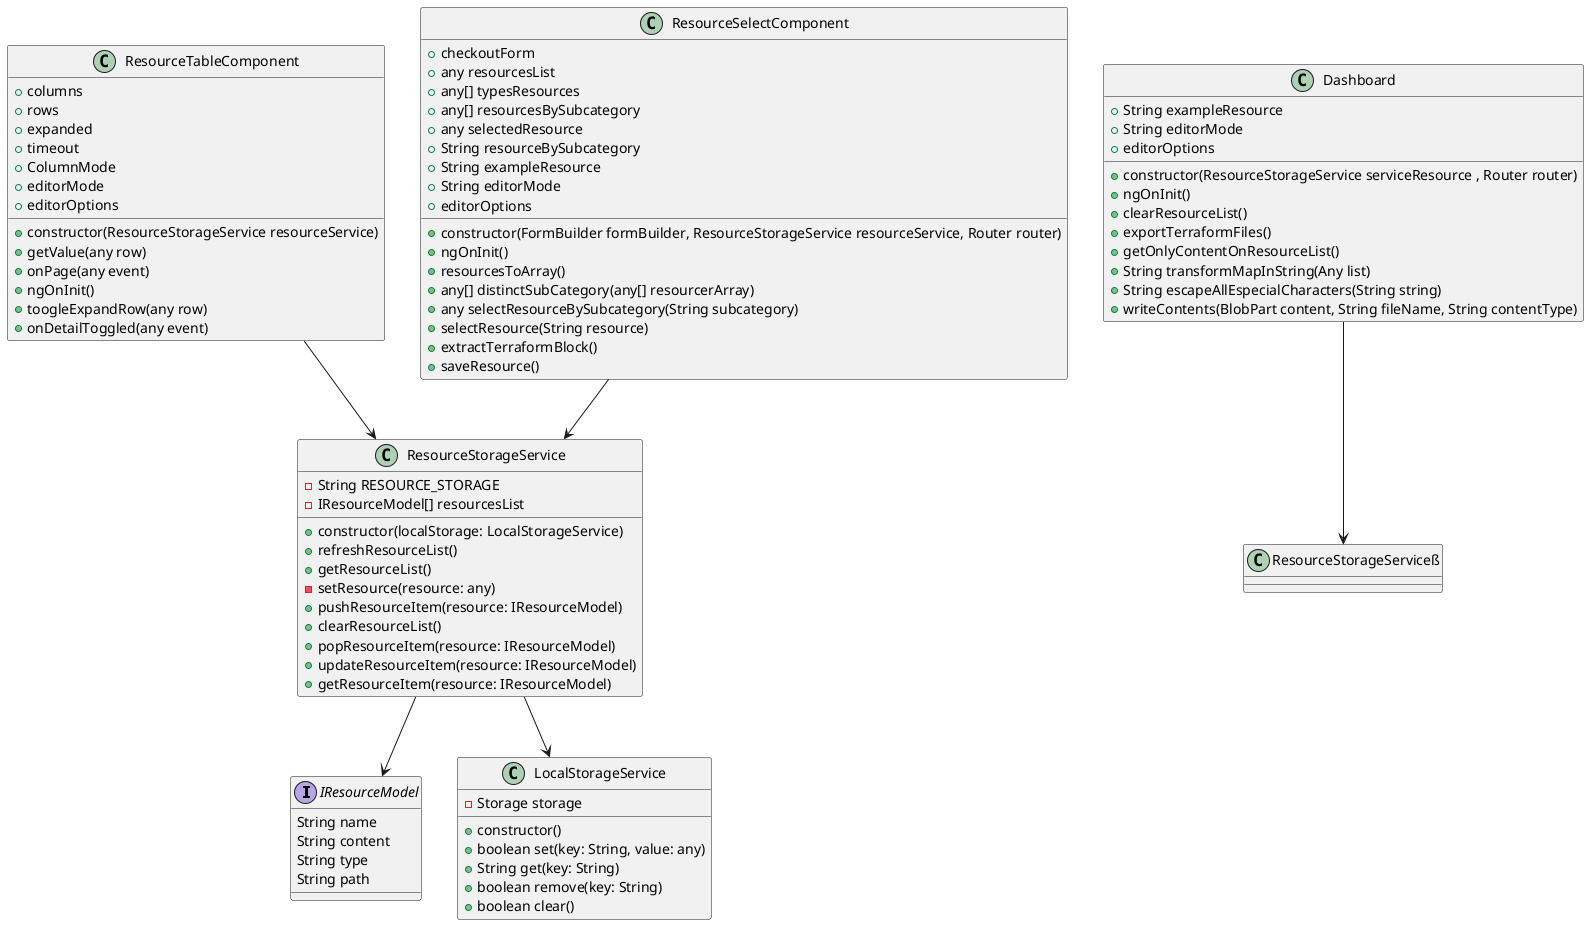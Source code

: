 @startuml

interface IResourceModel {
  String name
  String content
  String type
  String path
}

class ResourceStorageService {

  + constructor(localStorage: LocalStorageService)
  + refreshResourceList()
  + getResourceList()
  - setResource(resource: any)
  + pushResourceItem(resource: IResourceModel)
  + clearResourceList()
  + popResourceItem(resource: IResourceModel)
  + updateResourceItem(resource: IResourceModel)
  + getResourceItem(resource: IResourceModel)


  - String RESOURCE_STORAGE
  - IResourceModel[] resourcesList

}

class LocalStorageService {
  - Storage storage
  + constructor()
  + boolean set(key: String, value: any)
  + String get(key: String)
  + boolean remove(key: String)
  + boolean clear()
}

class ResourceTableComponent {
  + columns
  + rows
  + expanded
  + timeout
  + ColumnMode
  + editorMode
  + editorOptions

  + constructor(ResourceStorageService resourceService)
  + getValue(any row)
  + onPage(any event)
  + ngOnInit()
  + toogleExpandRow(any row)
  + onDetailToggled(any event)
}

class ResourceSelectComponent {
  + checkoutForm
  + any resourcesList
  + any[] typesResources
  + any[] resourcesBySubcategory
  + any selectedResource
  + String resourceBySubcategory
  + String exampleResource
  + String editorMode
  + editorOptions

  + constructor(FormBuilder formBuilder, ResourceStorageService resourceService, Router router)
  + ngOnInit()
  + resourcesToArray()
  + any[] distinctSubCategory(any[] resourcerArray)
  + any selectResourceBySubcategory(String subcategory)
  + selectResource(String resource)
  + extractTerraformBlock()
  + saveResource()
}

class Dashboard {

  + String exampleResource
  + String editorMode
  + editorOptions

  + constructor(ResourceStorageService serviceResource , Router router)
  + ngOnInit()
  + clearResourceList()
  + exportTerraformFiles()
  + getOnlyContentOnResourceList()
  + String transformMapInString(Any list)
  + String escapeAllEspecialCharacters(String string)
  + writeContents(BlobPart content, String fileName, String contentType)

}



Dashboard --> ResourceStorageServiceß
ResourceSelectComponent --> ResourceStorageService
ResourceStorageService --> IResourceModel
ResourceStorageService --> LocalStorageService
ResourceTableComponent --> ResourceStorageService



@enduml
